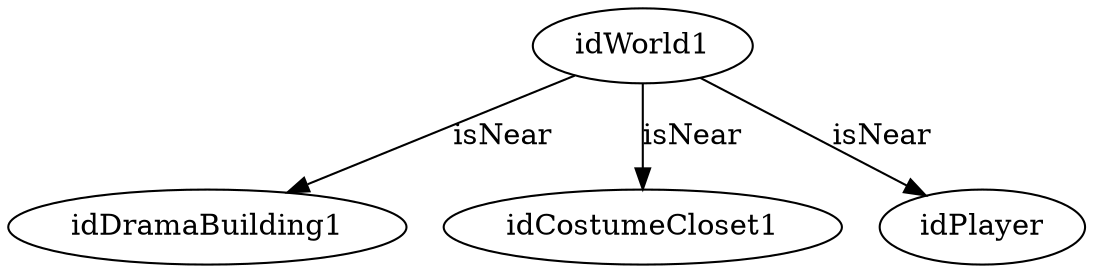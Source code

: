 strict digraph  {
idWorld1 [node_type=entity_node];
idDramaBuilding1 [node_type=entity_node];
idCostumeCloset1 [node_type=entity_node];
idPlayer [node_type=entity_node];
idWorld1 -> idDramaBuilding1  [edge_type=relationship, label=isNear];
idWorld1 -> idCostumeCloset1  [edge_type=relationship, label=isNear];
idWorld1 -> idPlayer  [edge_type=relationship, label=isNear];
}
